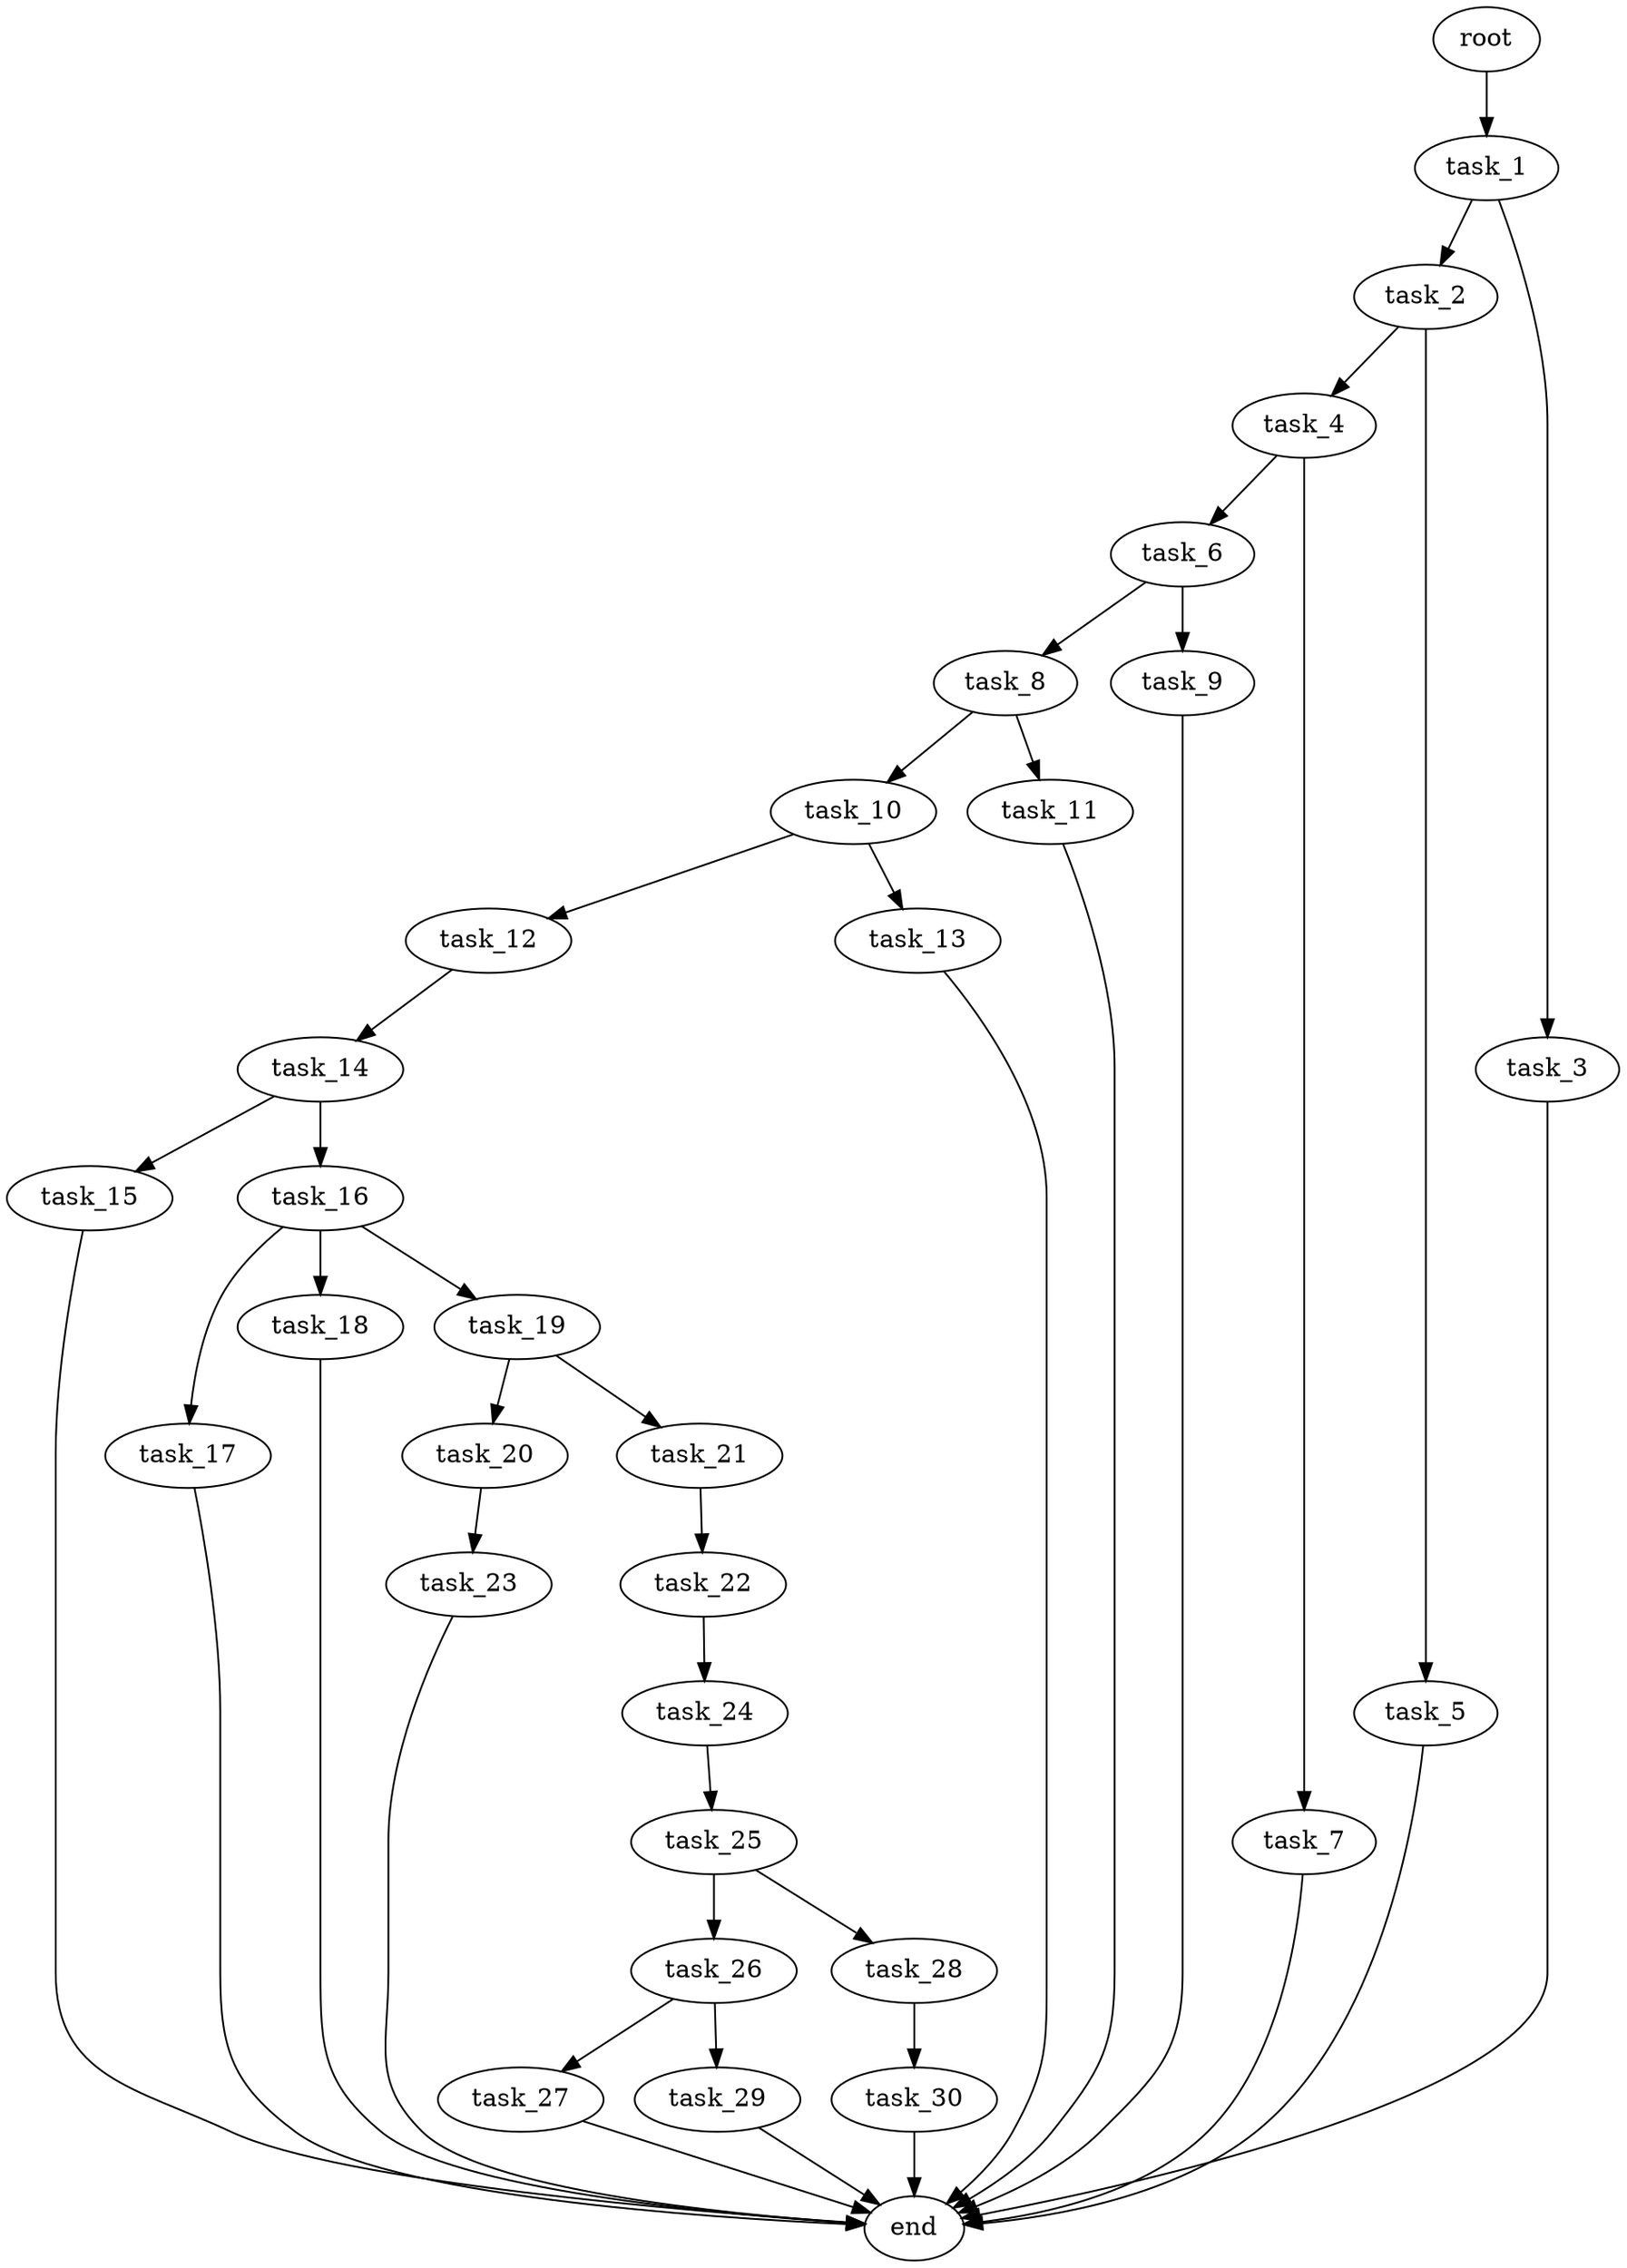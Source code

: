 digraph G {
  root [size="0.000000e+00"];
  task_1 [size="9.703884e+10"];
  task_2 [size="1.003238e+10"];
  task_3 [size="5.268259e+10"];
  task_4 [size="7.267919e+10"];
  task_5 [size="8.080119e+10"];
  task_6 [size="6.033332e+10"];
  task_7 [size="3.779373e+10"];
  task_8 [size="2.081384e+09"];
  task_9 [size="8.265796e+10"];
  task_10 [size="7.634694e+10"];
  task_11 [size="6.445177e+10"];
  task_12 [size="4.383567e+09"];
  task_13 [size="2.484181e+10"];
  task_14 [size="8.368719e+09"];
  task_15 [size="1.427213e+10"];
  task_16 [size="6.274216e+10"];
  task_17 [size="1.359555e+09"];
  task_18 [size="9.663641e+10"];
  task_19 [size="9.576219e+10"];
  task_20 [size="1.064283e+10"];
  task_21 [size="7.361579e+10"];
  task_22 [size="3.384561e+10"];
  task_23 [size="7.074850e+10"];
  task_24 [size="2.024014e+10"];
  task_25 [size="4.804774e+10"];
  task_26 [size="5.628949e+10"];
  task_27 [size="4.443818e+10"];
  task_28 [size="1.632281e+10"];
  task_29 [size="3.318231e+10"];
  task_30 [size="1.545979e+10"];
  end [size="0.000000e+00"];

  root -> task_1 [size="1.000000e-12"];
  task_1 -> task_2 [size="1.003238e+08"];
  task_1 -> task_3 [size="5.268259e+08"];
  task_2 -> task_4 [size="7.267919e+08"];
  task_2 -> task_5 [size="8.080119e+08"];
  task_3 -> end [size="1.000000e-12"];
  task_4 -> task_6 [size="6.033332e+08"];
  task_4 -> task_7 [size="3.779373e+08"];
  task_5 -> end [size="1.000000e-12"];
  task_6 -> task_8 [size="2.081384e+07"];
  task_6 -> task_9 [size="8.265796e+08"];
  task_7 -> end [size="1.000000e-12"];
  task_8 -> task_10 [size="7.634694e+08"];
  task_8 -> task_11 [size="6.445177e+08"];
  task_9 -> end [size="1.000000e-12"];
  task_10 -> task_12 [size="4.383567e+07"];
  task_10 -> task_13 [size="2.484181e+08"];
  task_11 -> end [size="1.000000e-12"];
  task_12 -> task_14 [size="8.368719e+07"];
  task_13 -> end [size="1.000000e-12"];
  task_14 -> task_15 [size="1.427213e+08"];
  task_14 -> task_16 [size="6.274216e+08"];
  task_15 -> end [size="1.000000e-12"];
  task_16 -> task_17 [size="1.359555e+07"];
  task_16 -> task_18 [size="9.663641e+08"];
  task_16 -> task_19 [size="9.576219e+08"];
  task_17 -> end [size="1.000000e-12"];
  task_18 -> end [size="1.000000e-12"];
  task_19 -> task_20 [size="1.064283e+08"];
  task_19 -> task_21 [size="7.361579e+08"];
  task_20 -> task_23 [size="7.074850e+08"];
  task_21 -> task_22 [size="3.384561e+08"];
  task_22 -> task_24 [size="2.024014e+08"];
  task_23 -> end [size="1.000000e-12"];
  task_24 -> task_25 [size="4.804774e+08"];
  task_25 -> task_26 [size="5.628949e+08"];
  task_25 -> task_28 [size="1.632281e+08"];
  task_26 -> task_27 [size="4.443818e+08"];
  task_26 -> task_29 [size="3.318231e+08"];
  task_27 -> end [size="1.000000e-12"];
  task_28 -> task_30 [size="1.545979e+08"];
  task_29 -> end [size="1.000000e-12"];
  task_30 -> end [size="1.000000e-12"];
}
